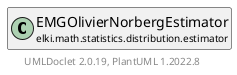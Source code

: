 @startuml
    remove .*\.(Instance|Par|Parameterizer|Factory)$
    set namespaceSeparator none
    hide empty fields
    hide empty methods

    class "<size:14>EMGOlivierNorbergEstimator.Par\n<size:10>elki.math.statistics.distribution.estimator" as elki.math.statistics.distribution.estimator.EMGOlivierNorbergEstimator.Par [[EMGOlivierNorbergEstimator.Par.html]] {
        +make(): EMGOlivierNorbergEstimator
    }

    interface "<size:14>Parameterizer\n<size:10>elki.utilities.optionhandling" as elki.utilities.optionhandling.Parameterizer [[../../../../utilities/optionhandling/Parameterizer.html]] {
        {abstract} +make(): Object
    }
    class "<size:14>EMGOlivierNorbergEstimator\n<size:10>elki.math.statistics.distribution.estimator" as elki.math.statistics.distribution.estimator.EMGOlivierNorbergEstimator [[EMGOlivierNorbergEstimator.html]]

    elki.utilities.optionhandling.Parameterizer <|.. elki.math.statistics.distribution.estimator.EMGOlivierNorbergEstimator.Par
    elki.math.statistics.distribution.estimator.EMGOlivierNorbergEstimator +-- elki.math.statistics.distribution.estimator.EMGOlivierNorbergEstimator.Par

    center footer UMLDoclet 2.0.19, PlantUML 1.2022.8
@enduml
